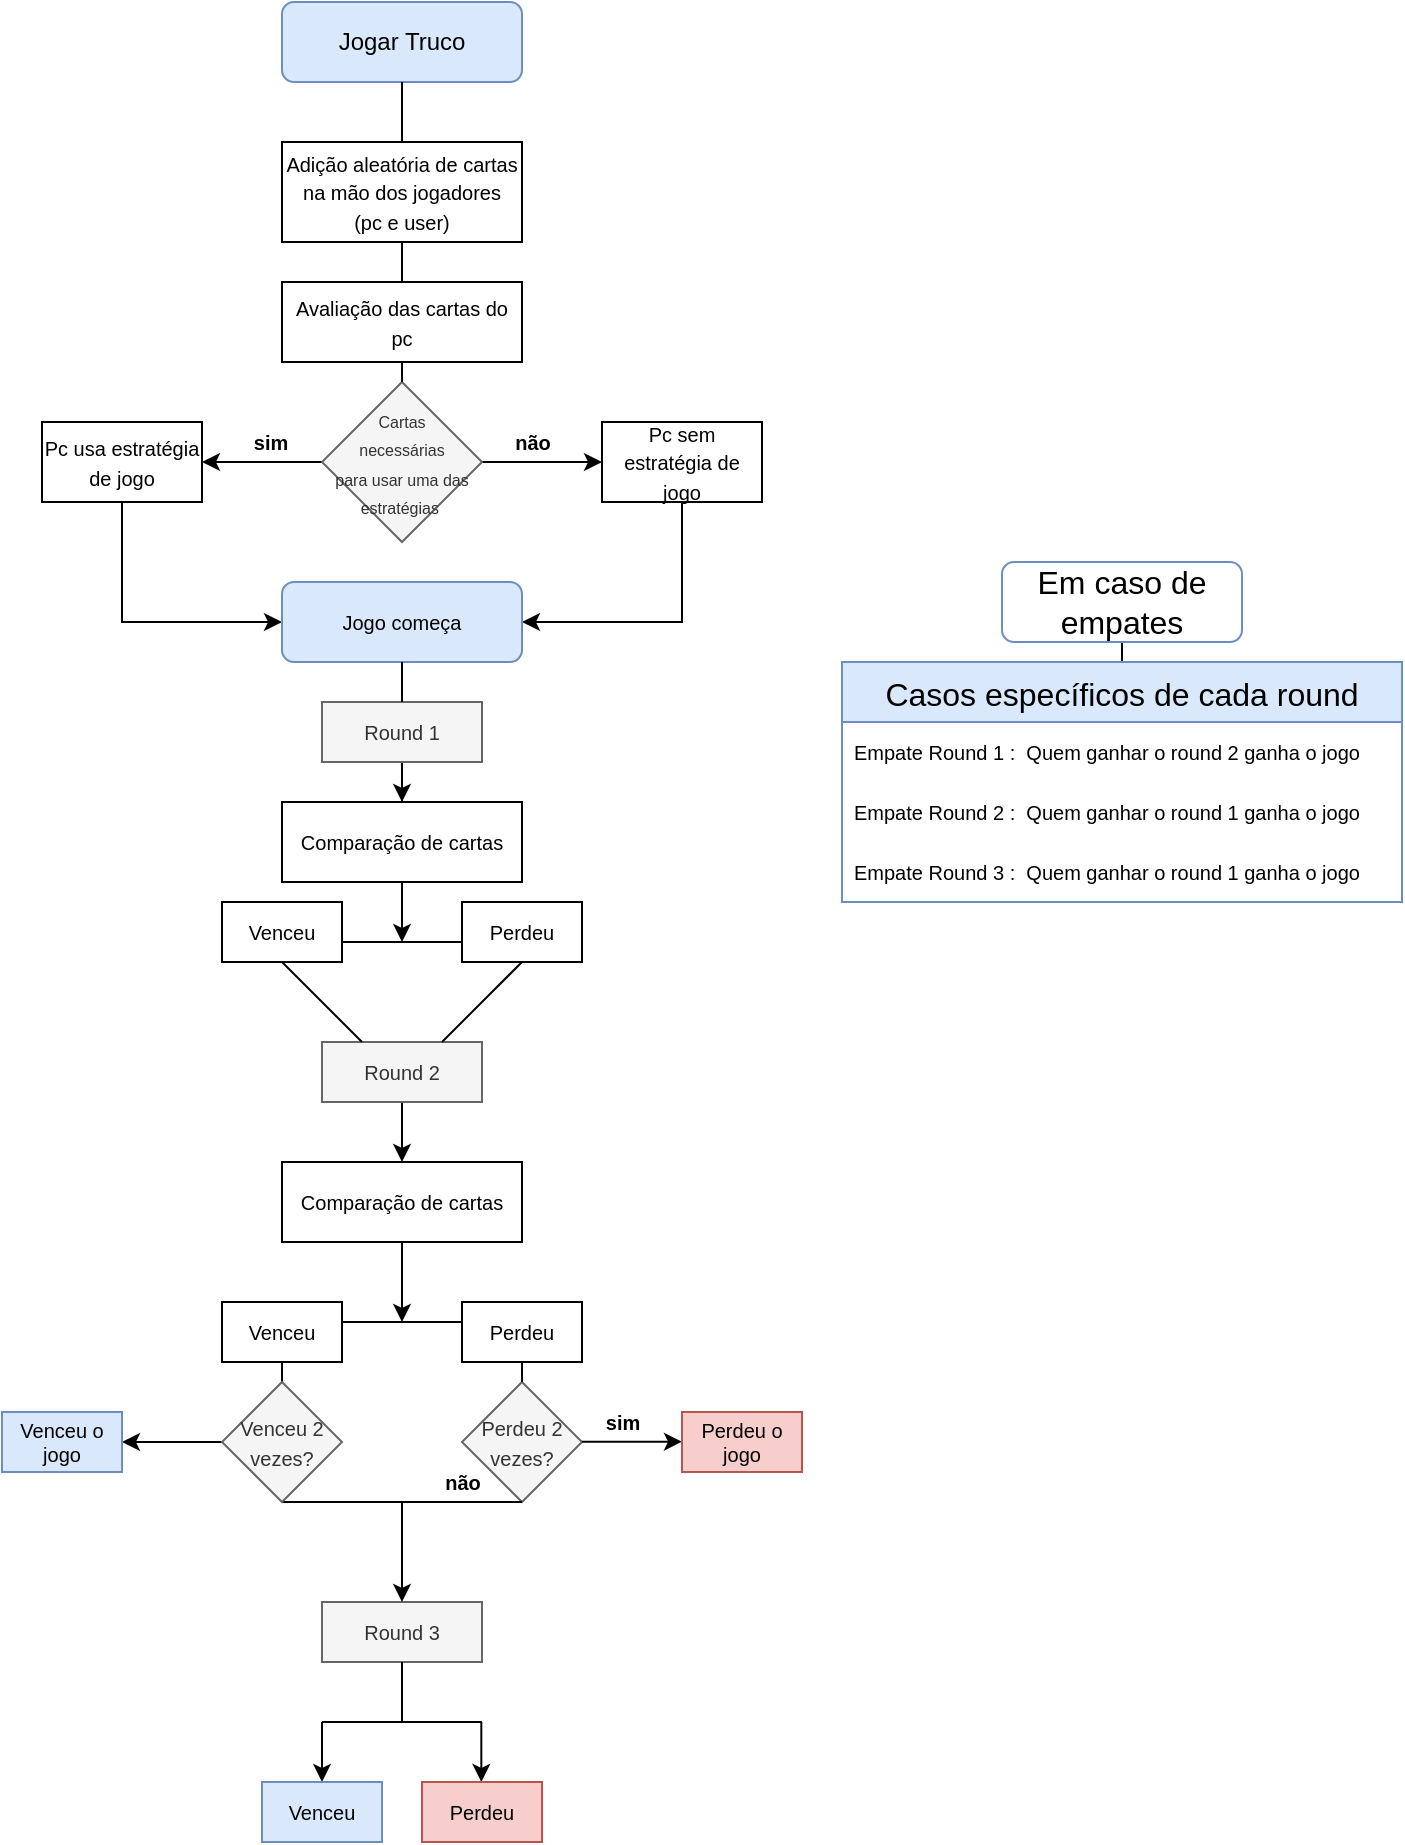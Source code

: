 <mxfile version="20.2.8" type="github">
  <diagram id="C5RBs43oDa-KdzZeNtuy" name="Page-1">
    <mxGraphModel dx="1237" dy="730" grid="1" gridSize="10" guides="1" tooltips="1" connect="1" arrows="1" fold="1" page="1" pageScale="1" pageWidth="827" pageHeight="1169" math="0" shadow="0">
      <root>
        <mxCell id="WIyWlLk6GJQsqaUBKTNV-0" />
        <mxCell id="WIyWlLk6GJQsqaUBKTNV-1" parent="WIyWlLk6GJQsqaUBKTNV-0" />
        <mxCell id="WIyWlLk6GJQsqaUBKTNV-3" value="Jogar Truco" style="rounded=1;whiteSpace=wrap;html=1;fontSize=12;glass=0;strokeWidth=1;shadow=0;fillColor=#dae8fc;strokeColor=#6c8ebf;" parent="WIyWlLk6GJQsqaUBKTNV-1" vertex="1">
          <mxGeometry x="160" y="80" width="120" height="40" as="geometry" />
        </mxCell>
        <mxCell id="9xWWHG499uekbKJID4pz-0" value="&lt;font style=&quot;font-size: 10px;&quot;&gt;Adição aleatória de cartas na mão dos jogadores &lt;br&gt;(pc e user)&lt;/font&gt;" style="rounded=0;whiteSpace=wrap;html=1;" parent="WIyWlLk6GJQsqaUBKTNV-1" vertex="1">
          <mxGeometry x="160" y="150" width="120" height="50" as="geometry" />
        </mxCell>
        <mxCell id="9xWWHG499uekbKJID4pz-1" value="" style="rounded=0;html=1;jettySize=auto;orthogonalLoop=1;fontSize=11;endArrow=none;endFill=0;endSize=8;strokeWidth=1;shadow=0;labelBackgroundColor=none;edgeStyle=orthogonalEdgeStyle;" parent="WIyWlLk6GJQsqaUBKTNV-1" source="WIyWlLk6GJQsqaUBKTNV-3" target="9xWWHG499uekbKJID4pz-0" edge="1">
          <mxGeometry relative="1" as="geometry">
            <mxPoint x="220.0" y="120" as="sourcePoint" />
            <mxPoint x="220.0" y="210" as="targetPoint" />
          </mxGeometry>
        </mxCell>
        <mxCell id="9xWWHG499uekbKJID4pz-2" value="&lt;font style=&quot;font-size: 10px;&quot;&gt;Avaliação das cartas do pc&lt;/font&gt;" style="rounded=0;whiteSpace=wrap;html=1;" parent="WIyWlLk6GJQsqaUBKTNV-1" vertex="1">
          <mxGeometry x="160" y="220" width="120" height="40" as="geometry" />
        </mxCell>
        <mxCell id="9xWWHG499uekbKJID4pz-9" value="" style="endArrow=none;html=1;rounded=0;entryX=0.5;entryY=1;entryDx=0;entryDy=0;exitX=0.5;exitY=0;exitDx=0;exitDy=0;" parent="WIyWlLk6GJQsqaUBKTNV-1" source="9xWWHG499uekbKJID4pz-2" target="9xWWHG499uekbKJID4pz-0" edge="1">
          <mxGeometry width="50" height="50" relative="1" as="geometry">
            <mxPoint x="210" y="240" as="sourcePoint" />
            <mxPoint x="260" y="190" as="targetPoint" />
          </mxGeometry>
        </mxCell>
        <mxCell id="9xWWHG499uekbKJID4pz-17" value="" style="edgeStyle=orthogonalEdgeStyle;rounded=0;orthogonalLoop=1;jettySize=auto;html=1;fontSize=8;" parent="WIyWlLk6GJQsqaUBKTNV-1" source="9xWWHG499uekbKJID4pz-10" target="9xWWHG499uekbKJID4pz-16" edge="1">
          <mxGeometry relative="1" as="geometry" />
        </mxCell>
        <mxCell id="9xWWHG499uekbKJID4pz-20" value="não" style="edgeLabel;html=1;align=center;verticalAlign=middle;resizable=0;points=[];fontSize=10;fontStyle=1" parent="9xWWHG499uekbKJID4pz-17" vertex="1" connectable="0">
          <mxGeometry x="-0.167" y="2" relative="1" as="geometry">
            <mxPoint y="-8" as="offset" />
          </mxGeometry>
        </mxCell>
        <mxCell id="9xWWHG499uekbKJID4pz-22" value="" style="edgeStyle=orthogonalEdgeStyle;rounded=0;orthogonalLoop=1;jettySize=auto;html=1;fontSize=10;" parent="WIyWlLk6GJQsqaUBKTNV-1" source="9xWWHG499uekbKJID4pz-10" edge="1">
          <mxGeometry relative="1" as="geometry">
            <mxPoint x="120" y="310" as="targetPoint" />
          </mxGeometry>
        </mxCell>
        <mxCell id="9xWWHG499uekbKJID4pz-27" value="sim" style="edgeLabel;html=1;align=center;verticalAlign=middle;resizable=0;points=[];fontSize=10;fontStyle=1" parent="9xWWHG499uekbKJID4pz-22" vertex="1" connectable="0">
          <mxGeometry x="-0.14" y="-2" relative="1" as="geometry">
            <mxPoint y="-8" as="offset" />
          </mxGeometry>
        </mxCell>
        <mxCell id="9xWWHG499uekbKJID4pz-10" value="&lt;font style=&quot;font-size: 8px;&quot;&gt;Cartas &lt;br&gt;necessárias &lt;br&gt;para usar uma das estratégias&amp;nbsp;&lt;/font&gt;" style="rhombus;whiteSpace=wrap;html=1;fillColor=#f5f5f5;fontColor=#333333;strokeColor=#666666;" parent="WIyWlLk6GJQsqaUBKTNV-1" vertex="1">
          <mxGeometry x="180" y="270" width="80" height="80" as="geometry" />
        </mxCell>
        <mxCell id="9xWWHG499uekbKJID4pz-11" value="" style="endArrow=none;html=1;rounded=0;entryX=0.5;entryY=1;entryDx=0;entryDy=0;exitX=0.5;exitY=0;exitDx=0;exitDy=0;" parent="WIyWlLk6GJQsqaUBKTNV-1" source="9xWWHG499uekbKJID4pz-10" target="9xWWHG499uekbKJID4pz-2" edge="1">
          <mxGeometry width="50" height="50" relative="1" as="geometry">
            <mxPoint x="210" y="300" as="sourcePoint" />
            <mxPoint x="260" y="250" as="targetPoint" />
          </mxGeometry>
        </mxCell>
        <mxCell id="9xWWHG499uekbKJID4pz-26" style="edgeStyle=orthogonalEdgeStyle;rounded=0;orthogonalLoop=1;jettySize=auto;html=1;exitX=0.5;exitY=1;exitDx=0;exitDy=0;entryX=1;entryY=0.5;entryDx=0;entryDy=0;fontSize=10;" parent="WIyWlLk6GJQsqaUBKTNV-1" source="9xWWHG499uekbKJID4pz-16" target="9xWWHG499uekbKJID4pz-29" edge="1">
          <mxGeometry relative="1" as="geometry">
            <mxPoint x="280" y="390" as="targetPoint" />
          </mxGeometry>
        </mxCell>
        <mxCell id="9xWWHG499uekbKJID4pz-16" value="&lt;font style=&quot;font-size: 10px;&quot;&gt;Pc sem estratégia de jogo&lt;br&gt;&lt;/font&gt;" style="whiteSpace=wrap;html=1;" parent="WIyWlLk6GJQsqaUBKTNV-1" vertex="1">
          <mxGeometry x="320" y="290" width="80" height="40" as="geometry" />
        </mxCell>
        <mxCell id="9xWWHG499uekbKJID4pz-25" style="edgeStyle=orthogonalEdgeStyle;rounded=0;orthogonalLoop=1;jettySize=auto;html=1;exitX=0.5;exitY=1;exitDx=0;exitDy=0;entryX=0;entryY=0.5;entryDx=0;entryDy=0;fontSize=10;" parent="WIyWlLk6GJQsqaUBKTNV-1" source="9xWWHG499uekbKJID4pz-23" target="9xWWHG499uekbKJID4pz-29" edge="1">
          <mxGeometry relative="1" as="geometry">
            <mxPoint x="160" y="390" as="targetPoint" />
          </mxGeometry>
        </mxCell>
        <mxCell id="9xWWHG499uekbKJID4pz-23" value="&lt;font style=&quot;font-size: 10px;&quot;&gt;Pc usa estratégia de jogo&lt;br&gt;&lt;/font&gt;" style="whiteSpace=wrap;html=1;" parent="WIyWlLk6GJQsqaUBKTNV-1" vertex="1">
          <mxGeometry x="40" y="290" width="80" height="40" as="geometry" />
        </mxCell>
        <mxCell id="9xWWHG499uekbKJID4pz-29" value="Jogo começa" style="rounded=1;whiteSpace=wrap;html=1;fontSize=10;fillColor=#dae8fc;strokeColor=#6c8ebf;" parent="WIyWlLk6GJQsqaUBKTNV-1" vertex="1">
          <mxGeometry x="160" y="370" width="120" height="40" as="geometry" />
        </mxCell>
        <mxCell id="9xWWHG499uekbKJID4pz-31" value="Comparação de cartas" style="rounded=0;whiteSpace=wrap;html=1;fontSize=10;" parent="WIyWlLk6GJQsqaUBKTNV-1" vertex="1">
          <mxGeometry x="160" y="480" width="120" height="40" as="geometry" />
        </mxCell>
        <mxCell id="9xWWHG499uekbKJID4pz-41" value="" style="edgeStyle=orthogonalEdgeStyle;rounded=0;orthogonalLoop=1;jettySize=auto;html=1;fontSize=10;" parent="WIyWlLk6GJQsqaUBKTNV-1" source="9xWWHG499uekbKJID4pz-37" target="9xWWHG499uekbKJID4pz-31" edge="1">
          <mxGeometry relative="1" as="geometry" />
        </mxCell>
        <mxCell id="9xWWHG499uekbKJID4pz-37" value="Round 1" style="rounded=0;whiteSpace=wrap;html=1;fontSize=10;fillColor=#f5f5f5;fontColor=#333333;strokeColor=#666666;" parent="WIyWlLk6GJQsqaUBKTNV-1" vertex="1">
          <mxGeometry x="180" y="430" width="80" height="30" as="geometry" />
        </mxCell>
        <mxCell id="9xWWHG499uekbKJID4pz-39" value="" style="endArrow=none;html=1;rounded=0;fontSize=10;exitX=0.5;exitY=0;exitDx=0;exitDy=0;" parent="WIyWlLk6GJQsqaUBKTNV-1" source="9xWWHG499uekbKJID4pz-37" edge="1">
          <mxGeometry width="50" height="50" relative="1" as="geometry">
            <mxPoint x="170" y="460" as="sourcePoint" />
            <mxPoint x="220" y="410" as="targetPoint" />
          </mxGeometry>
        </mxCell>
        <mxCell id="9xWWHG499uekbKJID4pz-45" value="Perdeu" style="rounded=0;whiteSpace=wrap;html=1;fontSize=10;" parent="WIyWlLk6GJQsqaUBKTNV-1" vertex="1">
          <mxGeometry x="250" y="530" width="60" height="30" as="geometry" />
        </mxCell>
        <mxCell id="9xWWHG499uekbKJID4pz-52" value="Venceu" style="rounded=0;whiteSpace=wrap;html=1;fontSize=10;" parent="WIyWlLk6GJQsqaUBKTNV-1" vertex="1">
          <mxGeometry x="130" y="530" width="60" height="30" as="geometry" />
        </mxCell>
        <mxCell id="9xWWHG499uekbKJID4pz-58" value="" style="endArrow=classic;html=1;rounded=0;fontSize=10;" parent="WIyWlLk6GJQsqaUBKTNV-1" edge="1">
          <mxGeometry width="50" height="50" relative="1" as="geometry">
            <mxPoint x="220" y="520" as="sourcePoint" />
            <mxPoint x="220" y="550" as="targetPoint" />
          </mxGeometry>
        </mxCell>
        <mxCell id="9xWWHG499uekbKJID4pz-59" value="" style="endArrow=none;html=1;rounded=0;fontSize=10;" parent="WIyWlLk6GJQsqaUBKTNV-1" edge="1">
          <mxGeometry width="50" height="50" relative="1" as="geometry">
            <mxPoint x="190" y="550" as="sourcePoint" />
            <mxPoint x="220" y="550" as="targetPoint" />
          </mxGeometry>
        </mxCell>
        <mxCell id="9xWWHG499uekbKJID4pz-60" value="" style="endArrow=none;html=1;rounded=0;fontSize=10;" parent="WIyWlLk6GJQsqaUBKTNV-1" edge="1">
          <mxGeometry width="50" height="50" relative="1" as="geometry">
            <mxPoint x="220" y="550" as="sourcePoint" />
            <mxPoint x="250" y="550" as="targetPoint" />
          </mxGeometry>
        </mxCell>
        <mxCell id="9xWWHG499uekbKJID4pz-72" value="" style="edgeStyle=orthogonalEdgeStyle;rounded=0;orthogonalLoop=1;jettySize=auto;html=1;fontSize=10;" parent="WIyWlLk6GJQsqaUBKTNV-1" source="9xWWHG499uekbKJID4pz-61" target="9xWWHG499uekbKJID4pz-71" edge="1">
          <mxGeometry relative="1" as="geometry" />
        </mxCell>
        <mxCell id="9xWWHG499uekbKJID4pz-61" value="Round 2" style="rounded=0;whiteSpace=wrap;html=1;fontSize=10;fillColor=#f5f5f5;fontColor=#333333;strokeColor=#666666;" parent="WIyWlLk6GJQsqaUBKTNV-1" vertex="1">
          <mxGeometry x="180" y="600" width="80" height="30" as="geometry" />
        </mxCell>
        <mxCell id="9xWWHG499uekbKJID4pz-66" value="" style="endArrow=none;html=1;rounded=0;fontSize=10;exitX=0.5;exitY=1;exitDx=0;exitDy=0;" parent="WIyWlLk6GJQsqaUBKTNV-1" source="9xWWHG499uekbKJID4pz-52" edge="1">
          <mxGeometry width="50" height="50" relative="1" as="geometry">
            <mxPoint x="160" y="549" as="sourcePoint" />
            <mxPoint x="200" y="600" as="targetPoint" />
          </mxGeometry>
        </mxCell>
        <mxCell id="9xWWHG499uekbKJID4pz-68" value="" style="endArrow=none;html=1;rounded=0;fontSize=10;entryX=0.5;entryY=1;entryDx=0;entryDy=0;" parent="WIyWlLk6GJQsqaUBKTNV-1" target="9xWWHG499uekbKJID4pz-45" edge="1">
          <mxGeometry width="50" height="50" relative="1" as="geometry">
            <mxPoint x="240" y="600" as="sourcePoint" />
            <mxPoint x="270" y="570" as="targetPoint" />
          </mxGeometry>
        </mxCell>
        <mxCell id="9xWWHG499uekbKJID4pz-74" value="" style="edgeStyle=orthogonalEdgeStyle;rounded=0;orthogonalLoop=1;jettySize=auto;html=1;fontSize=10;" parent="WIyWlLk6GJQsqaUBKTNV-1" source="9xWWHG499uekbKJID4pz-71" edge="1">
          <mxGeometry relative="1" as="geometry">
            <mxPoint x="220" y="740" as="targetPoint" />
            <Array as="points">
              <mxPoint x="220" y="730" />
              <mxPoint x="220" y="730" />
            </Array>
          </mxGeometry>
        </mxCell>
        <mxCell id="9xWWHG499uekbKJID4pz-71" value="Comparação de cartas" style="rounded=0;whiteSpace=wrap;html=1;fontSize=10;" parent="WIyWlLk6GJQsqaUBKTNV-1" vertex="1">
          <mxGeometry x="160" y="660" width="120" height="40" as="geometry" />
        </mxCell>
        <mxCell id="9xWWHG499uekbKJID4pz-75" value="" style="endArrow=none;html=1;rounded=0;fontSize=10;" parent="WIyWlLk6GJQsqaUBKTNV-1" edge="1">
          <mxGeometry width="50" height="50" relative="1" as="geometry">
            <mxPoint x="190" y="740" as="sourcePoint" />
            <mxPoint x="250" y="740" as="targetPoint" />
          </mxGeometry>
        </mxCell>
        <mxCell id="9xWWHG499uekbKJID4pz-76" value="Venceu" style="rounded=0;whiteSpace=wrap;html=1;fontSize=10;" parent="WIyWlLk6GJQsqaUBKTNV-1" vertex="1">
          <mxGeometry x="130" y="730" width="60" height="30" as="geometry" />
        </mxCell>
        <mxCell id="9xWWHG499uekbKJID4pz-77" value="Perdeu" style="rounded=0;whiteSpace=wrap;html=1;fontSize=10;" parent="WIyWlLk6GJQsqaUBKTNV-1" vertex="1">
          <mxGeometry x="250" y="730" width="60" height="30" as="geometry" />
        </mxCell>
        <mxCell id="kTU7rOl9mbQde64WQ3L0-3" value="&lt;font style=&quot;font-size: 10px;&quot;&gt;Perdeu 2 vezes?&lt;/font&gt;" style="rhombus;whiteSpace=wrap;html=1;fillColor=#f5f5f5;fontColor=#333333;strokeColor=#666666;" vertex="1" parent="WIyWlLk6GJQsqaUBKTNV-1">
          <mxGeometry x="250" y="770" width="60" height="60" as="geometry" />
        </mxCell>
        <mxCell id="kTU7rOl9mbQde64WQ3L0-4" value="" style="endArrow=none;html=1;rounded=0;fontSize=10;entryX=0.5;entryY=1;entryDx=0;entryDy=0;exitX=0.5;exitY=0;exitDx=0;exitDy=0;" edge="1" parent="WIyWlLk6GJQsqaUBKTNV-1" source="kTU7rOl9mbQde64WQ3L0-3" target="9xWWHG499uekbKJID4pz-77">
          <mxGeometry width="50" height="50" relative="1" as="geometry">
            <mxPoint x="240" y="810" as="sourcePoint" />
            <mxPoint x="290" y="760" as="targetPoint" />
          </mxGeometry>
        </mxCell>
        <mxCell id="kTU7rOl9mbQde64WQ3L0-5" value="" style="endArrow=classic;html=1;rounded=0;fontSize=10;" edge="1" parent="WIyWlLk6GJQsqaUBKTNV-1">
          <mxGeometry width="50" height="50" relative="1" as="geometry">
            <mxPoint x="310" y="799.86" as="sourcePoint" />
            <mxPoint x="360" y="799.86" as="targetPoint" />
          </mxGeometry>
        </mxCell>
        <mxCell id="kTU7rOl9mbQde64WQ3L0-8" value="sim&lt;br&gt;" style="edgeLabel;html=1;align=center;verticalAlign=middle;resizable=0;points=[];fontSize=10;fontStyle=1" vertex="1" connectable="0" parent="kTU7rOl9mbQde64WQ3L0-5">
          <mxGeometry x="-0.558" relative="1" as="geometry">
            <mxPoint x="9" y="-10" as="offset" />
          </mxGeometry>
        </mxCell>
        <mxCell id="kTU7rOl9mbQde64WQ3L0-11" value="Perdeu o jogo" style="rounded=0;whiteSpace=wrap;html=1;fontSize=10;fillColor=#f8cecc;strokeColor=#b85450;" vertex="1" parent="WIyWlLk6GJQsqaUBKTNV-1">
          <mxGeometry x="360" y="785" width="60" height="30" as="geometry" />
        </mxCell>
        <mxCell id="kTU7rOl9mbQde64WQ3L0-12" value="Round 3" style="rounded=0;whiteSpace=wrap;html=1;fontSize=10;fillColor=#f5f5f5;fontColor=#333333;strokeColor=#666666;" vertex="1" parent="WIyWlLk6GJQsqaUBKTNV-1">
          <mxGeometry x="180" y="880" width="80" height="30" as="geometry" />
        </mxCell>
        <mxCell id="kTU7rOl9mbQde64WQ3L0-16" value="" style="endArrow=none;html=1;rounded=0;fontSize=10;" edge="1" parent="WIyWlLk6GJQsqaUBKTNV-1">
          <mxGeometry width="50" height="50" relative="1" as="geometry">
            <mxPoint x="160" y="830" as="sourcePoint" />
            <mxPoint x="280" y="830" as="targetPoint" />
          </mxGeometry>
        </mxCell>
        <mxCell id="kTU7rOl9mbQde64WQ3L0-19" value="não&lt;br&gt;" style="edgeLabel;html=1;align=center;verticalAlign=middle;resizable=0;points=[];fontSize=10;fontStyle=1" vertex="1" connectable="0" parent="kTU7rOl9mbQde64WQ3L0-16">
          <mxGeometry x="0.565" y="2" relative="1" as="geometry">
            <mxPoint x="-4" y="-8" as="offset" />
          </mxGeometry>
        </mxCell>
        <mxCell id="kTU7rOl9mbQde64WQ3L0-17" value="" style="endArrow=none;html=1;rounded=0;fontSize=10;entryX=0.5;entryY=1;entryDx=0;entryDy=0;" edge="1" parent="WIyWlLk6GJQsqaUBKTNV-1" target="9xWWHG499uekbKJID4pz-76">
          <mxGeometry width="50" height="50" relative="1" as="geometry">
            <mxPoint x="160" y="830" as="sourcePoint" />
            <mxPoint x="230" y="870" as="targetPoint" />
          </mxGeometry>
        </mxCell>
        <mxCell id="kTU7rOl9mbQde64WQ3L0-18" value="" style="endArrow=classic;html=1;rounded=0;fontSize=10;entryX=0.5;entryY=0;entryDx=0;entryDy=0;" edge="1" parent="WIyWlLk6GJQsqaUBKTNV-1" target="kTU7rOl9mbQde64WQ3L0-12">
          <mxGeometry width="50" height="50" relative="1" as="geometry">
            <mxPoint x="220" y="830" as="sourcePoint" />
            <mxPoint x="270" y="780" as="targetPoint" />
          </mxGeometry>
        </mxCell>
        <mxCell id="kTU7rOl9mbQde64WQ3L0-20" value="" style="endArrow=none;html=1;rounded=0;fontSize=10;" edge="1" parent="WIyWlLk6GJQsqaUBKTNV-1">
          <mxGeometry width="50" height="50" relative="1" as="geometry">
            <mxPoint x="220" y="940" as="sourcePoint" />
            <mxPoint x="220" y="910" as="targetPoint" />
          </mxGeometry>
        </mxCell>
        <mxCell id="kTU7rOl9mbQde64WQ3L0-21" value="" style="endArrow=none;html=1;rounded=0;fontSize=10;" edge="1" parent="WIyWlLk6GJQsqaUBKTNV-1">
          <mxGeometry width="50" height="50" relative="1" as="geometry">
            <mxPoint x="180" y="940" as="sourcePoint" />
            <mxPoint x="260" y="940" as="targetPoint" />
          </mxGeometry>
        </mxCell>
        <mxCell id="kTU7rOl9mbQde64WQ3L0-22" value="" style="endArrow=classic;html=1;rounded=0;fontSize=10;" edge="1" parent="WIyWlLk6GJQsqaUBKTNV-1">
          <mxGeometry width="50" height="50" relative="1" as="geometry">
            <mxPoint x="180" y="940" as="sourcePoint" />
            <mxPoint x="180" y="970" as="targetPoint" />
          </mxGeometry>
        </mxCell>
        <mxCell id="kTU7rOl9mbQde64WQ3L0-23" value="" style="endArrow=classic;html=1;rounded=0;fontSize=10;" edge="1" parent="WIyWlLk6GJQsqaUBKTNV-1">
          <mxGeometry width="50" height="50" relative="1" as="geometry">
            <mxPoint x="259.66" y="940" as="sourcePoint" />
            <mxPoint x="259.66" y="970" as="targetPoint" />
          </mxGeometry>
        </mxCell>
        <mxCell id="kTU7rOl9mbQde64WQ3L0-24" value="Venceu" style="rounded=0;whiteSpace=wrap;html=1;fontSize=10;fillColor=#dae8fc;strokeColor=#6c8ebf;" vertex="1" parent="WIyWlLk6GJQsqaUBKTNV-1">
          <mxGeometry x="150" y="970" width="60" height="30" as="geometry" />
        </mxCell>
        <mxCell id="kTU7rOl9mbQde64WQ3L0-25" value="Perdeu" style="rounded=0;whiteSpace=wrap;html=1;fontSize=10;fillColor=#f8cecc;strokeColor=#b85450;" vertex="1" parent="WIyWlLk6GJQsqaUBKTNV-1">
          <mxGeometry x="230" y="970" width="60" height="30" as="geometry" />
        </mxCell>
        <mxCell id="kTU7rOl9mbQde64WQ3L0-30" value="" style="edgeStyle=orthogonalEdgeStyle;rounded=0;orthogonalLoop=1;jettySize=auto;html=1;fontSize=10;" edge="1" parent="WIyWlLk6GJQsqaUBKTNV-1" source="kTU7rOl9mbQde64WQ3L0-26">
          <mxGeometry relative="1" as="geometry">
            <mxPoint x="80" y="800" as="targetPoint" />
          </mxGeometry>
        </mxCell>
        <mxCell id="kTU7rOl9mbQde64WQ3L0-26" value="&lt;font style=&quot;font-size: 10px;&quot;&gt;Venceu 2 vezes?&lt;/font&gt;" style="rhombus;whiteSpace=wrap;html=1;fillColor=#f5f5f5;fontColor=#333333;strokeColor=#666666;" vertex="1" parent="WIyWlLk6GJQsqaUBKTNV-1">
          <mxGeometry x="130" y="770" width="60" height="60" as="geometry" />
        </mxCell>
        <mxCell id="kTU7rOl9mbQde64WQ3L0-31" value="Venceu o jogo" style="rounded=0;whiteSpace=wrap;html=1;fontSize=10;fillColor=#dae8fc;strokeColor=#6c8ebf;" vertex="1" parent="WIyWlLk6GJQsqaUBKTNV-1">
          <mxGeometry x="20" y="785" width="60" height="30" as="geometry" />
        </mxCell>
        <mxCell id="kTU7rOl9mbQde64WQ3L0-34" value="&lt;font style=&quot;font-size: 16px;&quot;&gt;Em caso de empates&lt;/font&gt;" style="text;html=1;strokeColor=none;fillColor=none;align=center;verticalAlign=middle;whiteSpace=wrap;rounded=0;fontSize=10;" vertex="1" parent="WIyWlLk6GJQsqaUBKTNV-1">
          <mxGeometry x="520" y="360" width="120" height="40" as="geometry" />
        </mxCell>
        <mxCell id="kTU7rOl9mbQde64WQ3L0-36" value="" style="endArrow=none;html=1;rounded=0;fontSize=16;" edge="1" parent="WIyWlLk6GJQsqaUBKTNV-1">
          <mxGeometry width="50" height="50" relative="1" as="geometry">
            <mxPoint x="580" y="430" as="sourcePoint" />
            <mxPoint x="580" y="400" as="targetPoint" />
          </mxGeometry>
        </mxCell>
        <mxCell id="kTU7rOl9mbQde64WQ3L0-37" value="Casos específicos de cada round" style="swimlane;fontStyle=0;childLayout=stackLayout;horizontal=1;startSize=30;horizontalStack=0;resizeParent=1;resizeParentMax=0;resizeLast=0;collapsible=1;marginBottom=0;fontSize=16;fillColor=#dae8fc;strokeColor=#6c8ebf;" vertex="1" parent="WIyWlLk6GJQsqaUBKTNV-1">
          <mxGeometry x="440" y="410" width="280" height="120" as="geometry">
            <mxRectangle x="510" y="420" width="70" height="30" as="alternateBounds" />
          </mxGeometry>
        </mxCell>
        <mxCell id="kTU7rOl9mbQde64WQ3L0-38" value="Empate Round 1 :  Quem ganhar o round 2 ganha o jogo " style="text;strokeColor=none;fillColor=none;align=left;verticalAlign=middle;spacingLeft=4;spacingRight=4;overflow=hidden;points=[[0,0.5],[1,0.5]];portConstraint=eastwest;rotatable=0;fontSize=10;" vertex="1" parent="kTU7rOl9mbQde64WQ3L0-37">
          <mxGeometry y="30" width="280" height="30" as="geometry" />
        </mxCell>
        <mxCell id="kTU7rOl9mbQde64WQ3L0-39" value="Empate Round 2 :  Quem ganhar o round 1 ganha o jogo " style="text;strokeColor=none;fillColor=none;align=left;verticalAlign=middle;spacingLeft=4;spacingRight=4;overflow=hidden;points=[[0,0.5],[1,0.5]];portConstraint=eastwest;rotatable=0;fontSize=10;" vertex="1" parent="kTU7rOl9mbQde64WQ3L0-37">
          <mxGeometry y="60" width="280" height="30" as="geometry" />
        </mxCell>
        <mxCell id="kTU7rOl9mbQde64WQ3L0-40" value="Empate Round 3 :  Quem ganhar o round 1 ganha o jogo " style="text;strokeColor=none;fillColor=none;align=left;verticalAlign=middle;spacingLeft=4;spacingRight=4;overflow=hidden;points=[[0,0.5],[1,0.5]];portConstraint=eastwest;rotatable=0;fontSize=10;" vertex="1" parent="kTU7rOl9mbQde64WQ3L0-37">
          <mxGeometry y="90" width="280" height="30" as="geometry" />
        </mxCell>
        <mxCell id="kTU7rOl9mbQde64WQ3L0-41" value="" style="rounded=1;whiteSpace=wrap;html=1;fontSize=10;fillColor=none;strokeColor=#6c8ebf;" vertex="1" parent="WIyWlLk6GJQsqaUBKTNV-1">
          <mxGeometry x="520" y="360" width="120" height="40" as="geometry" />
        </mxCell>
      </root>
    </mxGraphModel>
  </diagram>
</mxfile>
